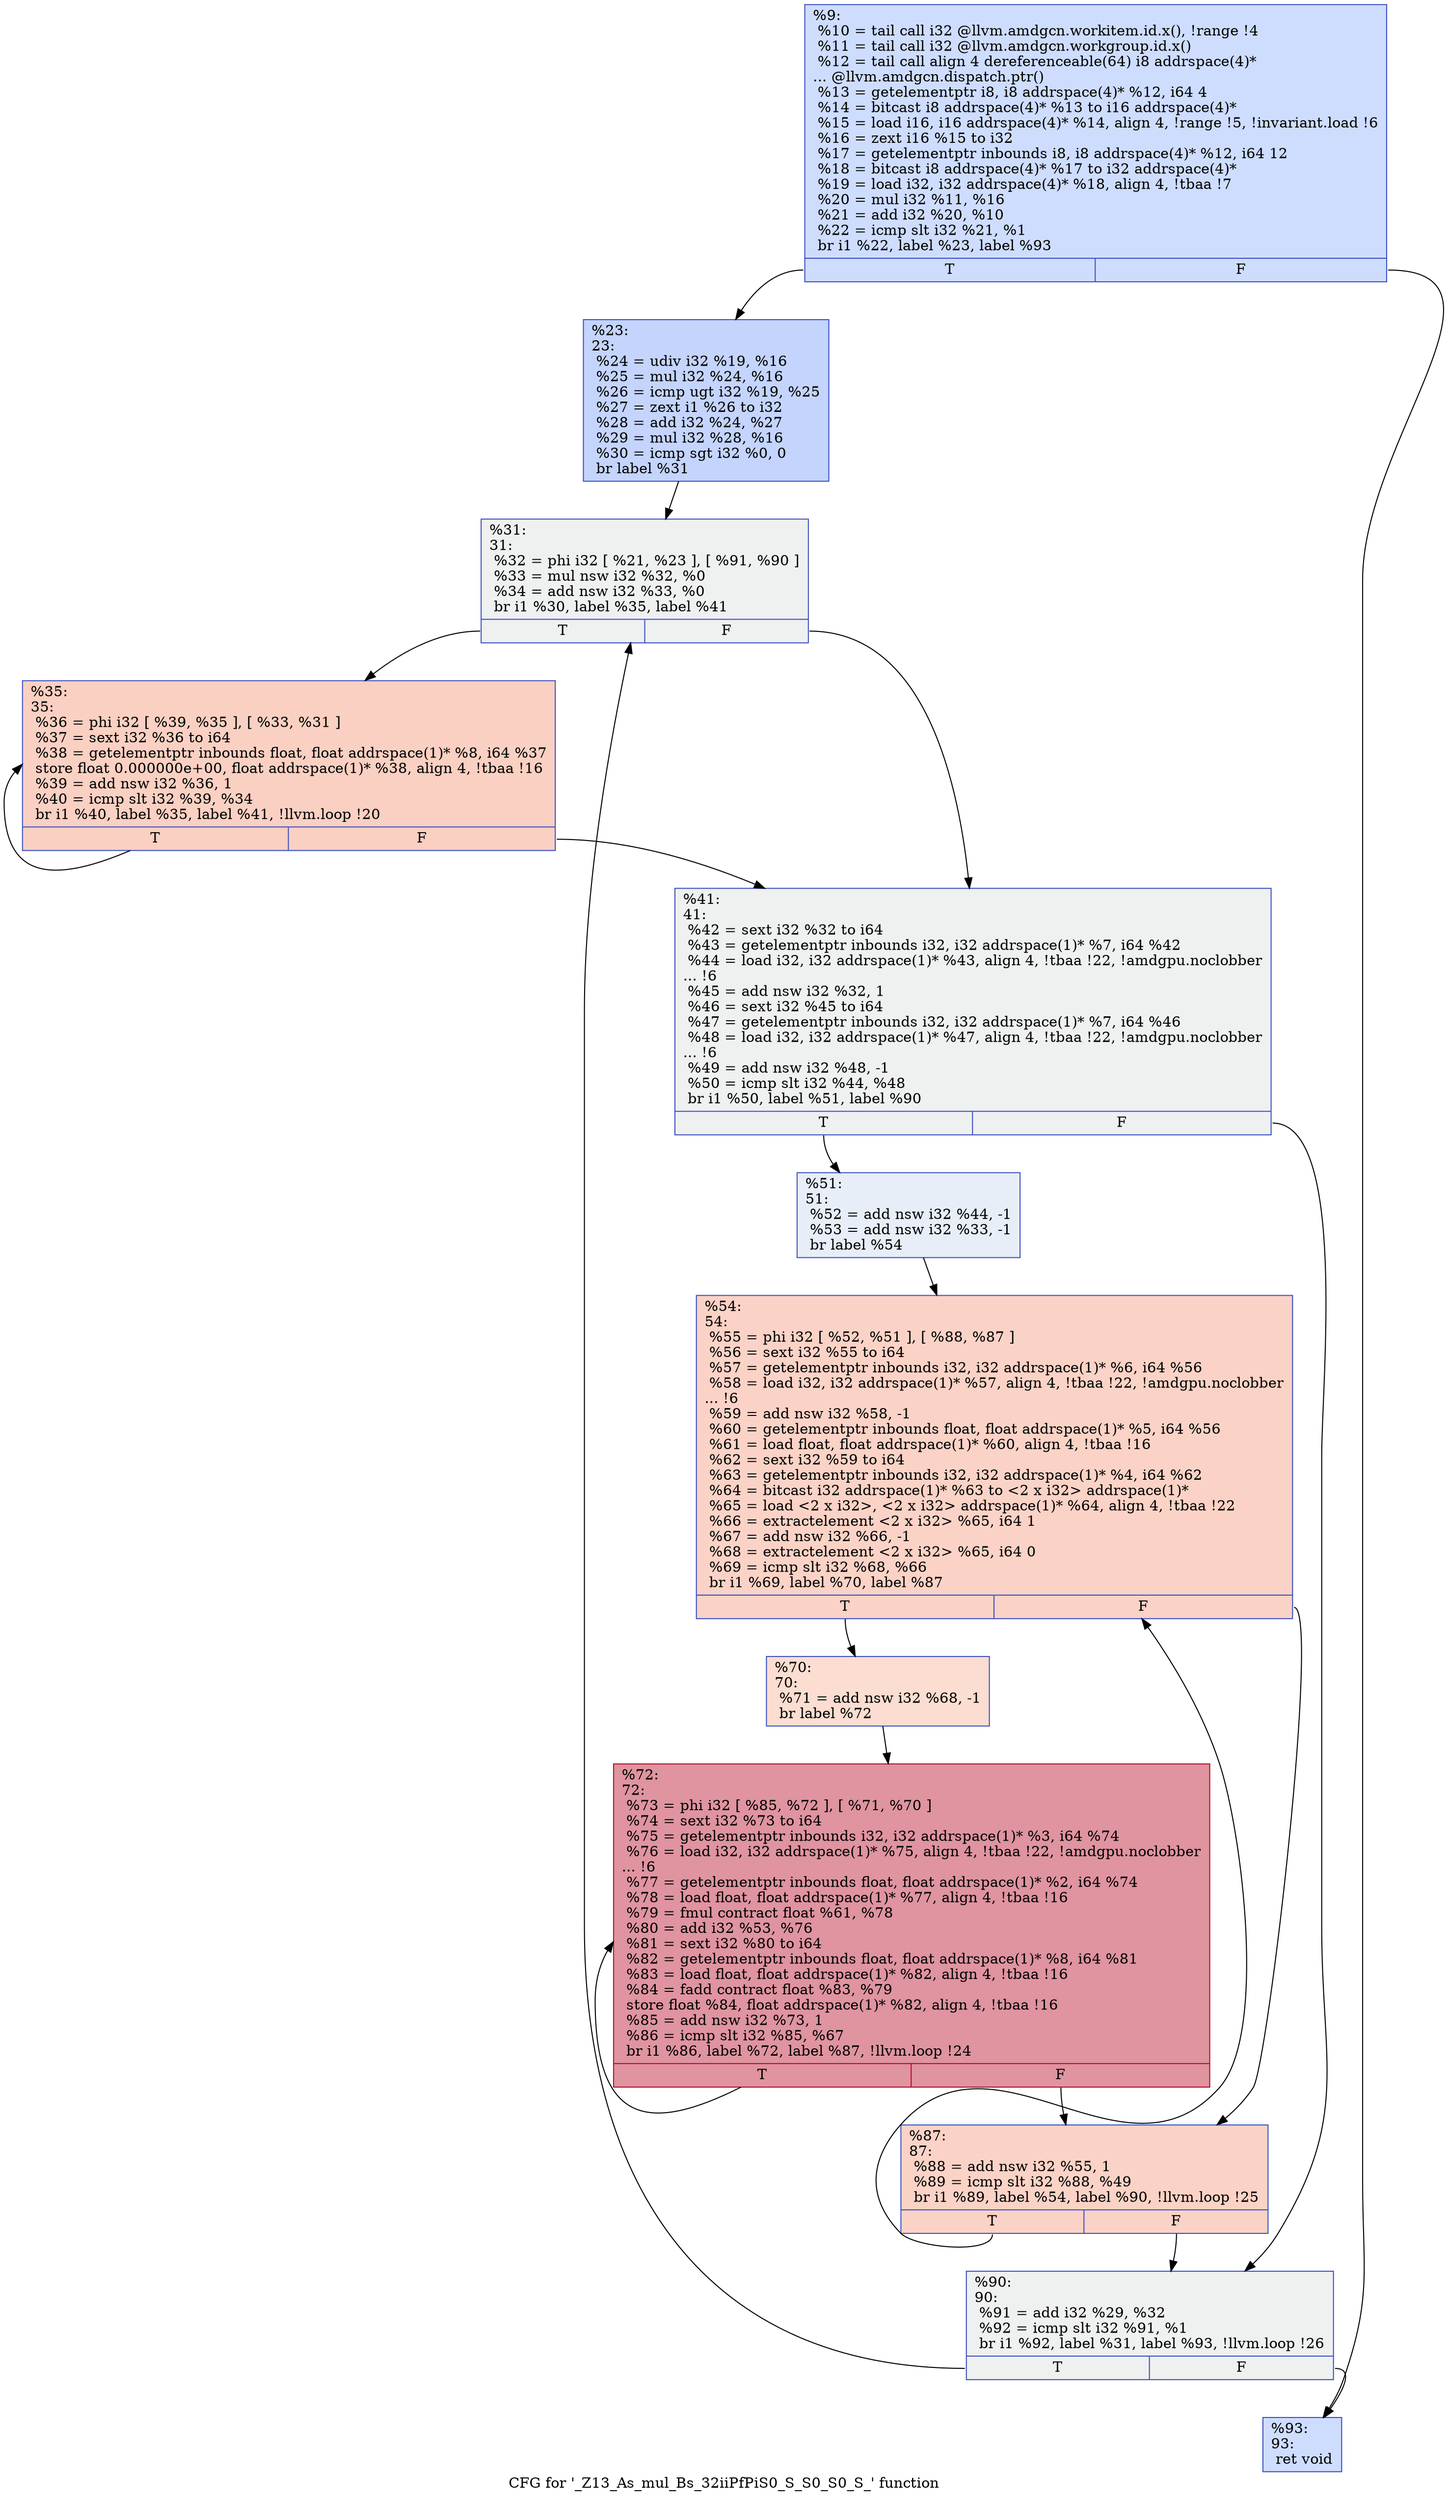 digraph "CFG for '_Z13_As_mul_Bs_32iiPfPiS0_S_S0_S0_S_' function" {
	label="CFG for '_Z13_As_mul_Bs_32iiPfPiS0_S_S0_S0_S_' function";

	Node0x5ba36e0 [shape=record,color="#3d50c3ff", style=filled, fillcolor="#8fb1fe70",label="{%9:\l  %10 = tail call i32 @llvm.amdgcn.workitem.id.x(), !range !4\l  %11 = tail call i32 @llvm.amdgcn.workgroup.id.x()\l  %12 = tail call align 4 dereferenceable(64) i8 addrspace(4)*\l... @llvm.amdgcn.dispatch.ptr()\l  %13 = getelementptr i8, i8 addrspace(4)* %12, i64 4\l  %14 = bitcast i8 addrspace(4)* %13 to i16 addrspace(4)*\l  %15 = load i16, i16 addrspace(4)* %14, align 4, !range !5, !invariant.load !6\l  %16 = zext i16 %15 to i32\l  %17 = getelementptr inbounds i8, i8 addrspace(4)* %12, i64 12\l  %18 = bitcast i8 addrspace(4)* %17 to i32 addrspace(4)*\l  %19 = load i32, i32 addrspace(4)* %18, align 4, !tbaa !7\l  %20 = mul i32 %11, %16\l  %21 = add i32 %20, %10\l  %22 = icmp slt i32 %21, %1\l  br i1 %22, label %23, label %93\l|{<s0>T|<s1>F}}"];
	Node0x5ba36e0:s0 -> Node0x5ba6480;
	Node0x5ba36e0:s1 -> Node0x5ba6510;
	Node0x5ba6480 [shape=record,color="#3d50c3ff", style=filled, fillcolor="#7a9df870",label="{%23:\l23:                                               \l  %24 = udiv i32 %19, %16\l  %25 = mul i32 %24, %16\l  %26 = icmp ugt i32 %19, %25\l  %27 = zext i1 %26 to i32\l  %28 = add i32 %24, %27\l  %29 = mul i32 %28, %16\l  %30 = icmp sgt i32 %0, 0\l  br label %31\l}"];
	Node0x5ba6480 -> Node0x5ba6a20;
	Node0x5ba6a20 [shape=record,color="#3d50c3ff", style=filled, fillcolor="#dbdcde70",label="{%31:\l31:                                               \l  %32 = phi i32 [ %21, %23 ], [ %91, %90 ]\l  %33 = mul nsw i32 %32, %0\l  %34 = add nsw i32 %33, %0\l  br i1 %30, label %35, label %41\l|{<s0>T|<s1>F}}"];
	Node0x5ba6a20:s0 -> Node0x5ba5fd0;
	Node0x5ba6a20:s1 -> Node0x5ba6f30;
	Node0x5ba5fd0 [shape=record,color="#3d50c3ff", style=filled, fillcolor="#f3947570",label="{%35:\l35:                                               \l  %36 = phi i32 [ %39, %35 ], [ %33, %31 ]\l  %37 = sext i32 %36 to i64\l  %38 = getelementptr inbounds float, float addrspace(1)* %8, i64 %37\l  store float 0.000000e+00, float addrspace(1)* %38, align 4, !tbaa !16\l  %39 = add nsw i32 %36, 1\l  %40 = icmp slt i32 %39, %34\l  br i1 %40, label %35, label %41, !llvm.loop !20\l|{<s0>T|<s1>F}}"];
	Node0x5ba5fd0:s0 -> Node0x5ba5fd0;
	Node0x5ba5fd0:s1 -> Node0x5ba6f30;
	Node0x5ba6f30 [shape=record,color="#3d50c3ff", style=filled, fillcolor="#dbdcde70",label="{%41:\l41:                                               \l  %42 = sext i32 %32 to i64\l  %43 = getelementptr inbounds i32, i32 addrspace(1)* %7, i64 %42\l  %44 = load i32, i32 addrspace(1)* %43, align 4, !tbaa !22, !amdgpu.noclobber\l... !6\l  %45 = add nsw i32 %32, 1\l  %46 = sext i32 %45 to i64\l  %47 = getelementptr inbounds i32, i32 addrspace(1)* %7, i64 %46\l  %48 = load i32, i32 addrspace(1)* %47, align 4, !tbaa !22, !amdgpu.noclobber\l... !6\l  %49 = add nsw i32 %48, -1\l  %50 = icmp slt i32 %44, %48\l  br i1 %50, label %51, label %90\l|{<s0>T|<s1>F}}"];
	Node0x5ba6f30:s0 -> Node0x5ba93e0;
	Node0x5ba6f30:s1 -> Node0x5ba6b10;
	Node0x5ba93e0 [shape=record,color="#3d50c3ff", style=filled, fillcolor="#cbd8ee70",label="{%51:\l51:                                               \l  %52 = add nsw i32 %44, -1\l  %53 = add nsw i32 %33, -1\l  br label %54\l}"];
	Node0x5ba93e0 -> Node0x5ba9640;
	Node0x5ba9640 [shape=record,color="#3d50c3ff", style=filled, fillcolor="#f59c7d70",label="{%54:\l54:                                               \l  %55 = phi i32 [ %52, %51 ], [ %88, %87 ]\l  %56 = sext i32 %55 to i64\l  %57 = getelementptr inbounds i32, i32 addrspace(1)* %6, i64 %56\l  %58 = load i32, i32 addrspace(1)* %57, align 4, !tbaa !22, !amdgpu.noclobber\l... !6\l  %59 = add nsw i32 %58, -1\l  %60 = getelementptr inbounds float, float addrspace(1)* %5, i64 %56\l  %61 = load float, float addrspace(1)* %60, align 4, !tbaa !16\l  %62 = sext i32 %59 to i64\l  %63 = getelementptr inbounds i32, i32 addrspace(1)* %4, i64 %62\l  %64 = bitcast i32 addrspace(1)* %63 to \<2 x i32\> addrspace(1)*\l  %65 = load \<2 x i32\>, \<2 x i32\> addrspace(1)* %64, align 4, !tbaa !22\l  %66 = extractelement \<2 x i32\> %65, i64 1\l  %67 = add nsw i32 %66, -1\l  %68 = extractelement \<2 x i32\> %65, i64 0\l  %69 = icmp slt i32 %68, %66\l  br i1 %69, label %70, label %87\l|{<s0>T|<s1>F}}"];
	Node0x5ba9640:s0 -> Node0x5ba6e10;
	Node0x5ba9640:s1 -> Node0x5ba9730;
	Node0x5ba6e10 [shape=record,color="#3d50c3ff", style=filled, fillcolor="#f7b39670",label="{%70:\l70:                                               \l  %71 = add nsw i32 %68, -1\l  br label %72\l}"];
	Node0x5ba6e10 -> Node0x5bab050;
	Node0x5bab050 [shape=record,color="#b70d28ff", style=filled, fillcolor="#b70d2870",label="{%72:\l72:                                               \l  %73 = phi i32 [ %85, %72 ], [ %71, %70 ]\l  %74 = sext i32 %73 to i64\l  %75 = getelementptr inbounds i32, i32 addrspace(1)* %3, i64 %74\l  %76 = load i32, i32 addrspace(1)* %75, align 4, !tbaa !22, !amdgpu.noclobber\l... !6\l  %77 = getelementptr inbounds float, float addrspace(1)* %2, i64 %74\l  %78 = load float, float addrspace(1)* %77, align 4, !tbaa !16\l  %79 = fmul contract float %61, %78\l  %80 = add i32 %53, %76\l  %81 = sext i32 %80 to i64\l  %82 = getelementptr inbounds float, float addrspace(1)* %8, i64 %81\l  %83 = load float, float addrspace(1)* %82, align 4, !tbaa !16\l  %84 = fadd contract float %83, %79\l  store float %84, float addrspace(1)* %82, align 4, !tbaa !16\l  %85 = add nsw i32 %73, 1\l  %86 = icmp slt i32 %85, %67\l  br i1 %86, label %72, label %87, !llvm.loop !24\l|{<s0>T|<s1>F}}"];
	Node0x5bab050:s0 -> Node0x5bab050;
	Node0x5bab050:s1 -> Node0x5ba9730;
	Node0x5ba9730 [shape=record,color="#3d50c3ff", style=filled, fillcolor="#f59c7d70",label="{%87:\l87:                                               \l  %88 = add nsw i32 %55, 1\l  %89 = icmp slt i32 %88, %49\l  br i1 %89, label %54, label %90, !llvm.loop !25\l|{<s0>T|<s1>F}}"];
	Node0x5ba9730:s0 -> Node0x5ba9640;
	Node0x5ba9730:s1 -> Node0x5ba6b10;
	Node0x5ba6b10 [shape=record,color="#3d50c3ff", style=filled, fillcolor="#dbdcde70",label="{%90:\l90:                                               \l  %91 = add i32 %29, %32\l  %92 = icmp slt i32 %91, %1\l  br i1 %92, label %31, label %93, !llvm.loop !26\l|{<s0>T|<s1>F}}"];
	Node0x5ba6b10:s0 -> Node0x5ba6a20;
	Node0x5ba6b10:s1 -> Node0x5ba6510;
	Node0x5ba6510 [shape=record,color="#3d50c3ff", style=filled, fillcolor="#8fb1fe70",label="{%93:\l93:                                               \l  ret void\l}"];
}
